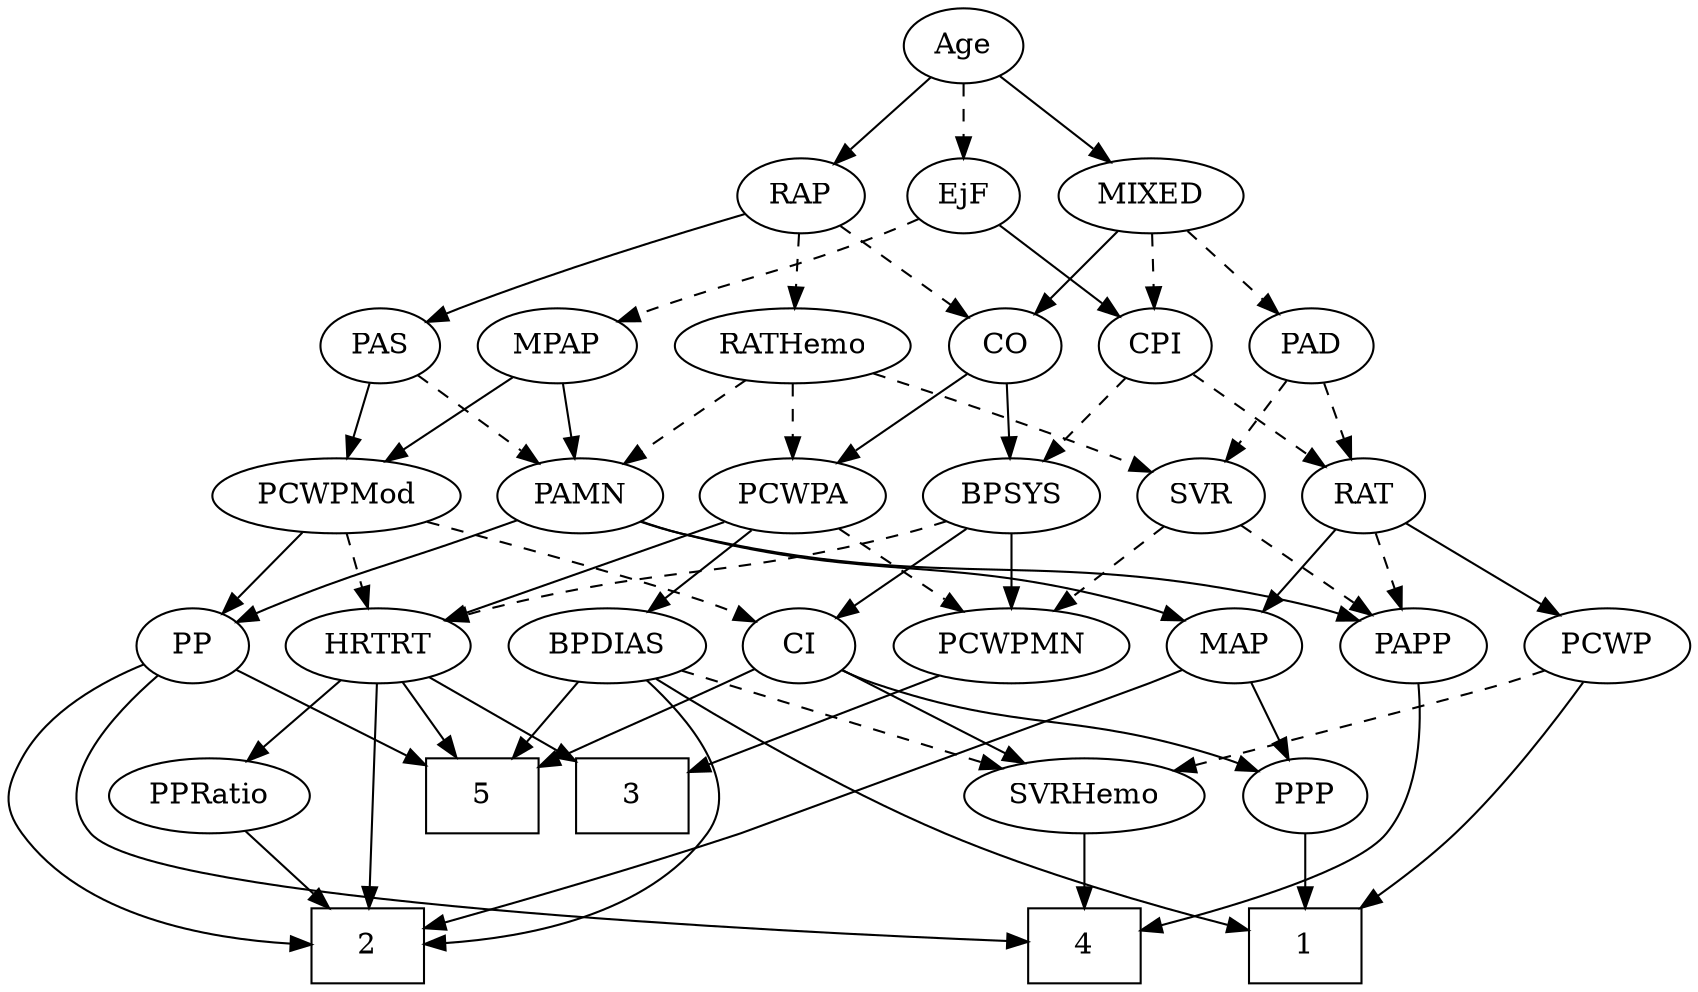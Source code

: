 strict digraph {
	graph [bb="0,0,749.47,468"];
	node [label="\N"];
	1	[height=0.5,
		pos="587.37,18",
		shape=box,
		width=0.75];
	2	[height=0.5,
		pos="156.37,18",
		shape=box,
		width=0.75];
	3	[height=0.5,
		pos="283.37,90",
		shape=box,
		width=0.75];
	4	[height=0.5,
		pos="492.37,18",
		shape=box,
		width=0.75];
	5	[height=0.5,
		pos="211.37,90",
		shape=box,
		width=0.75];
	Age	[height=0.5,
		pos="432.37,450",
		width=0.75];
	EjF	[height=0.5,
		pos="432.37,378",
		width=0.75];
	Age -> EjF	[pos="e,432.37,396.1 432.37,431.7 432.37,423.98 432.37,414.71 432.37,406.11",
		style=dashed];
	RAP	[height=0.5,
		pos="357.37,378",
		width=0.77632];
	Age -> RAP	[pos="e,372.52,393.14 417.19,434.83 406.52,424.87 392.05,411.37 380.02,400.14",
		style=solid];
	MIXED	[height=0.5,
		pos="518.37,378",
		width=1.1193];
	Age -> MIXED	[pos="e,499.75,394.16 448.95,435.5 461.11,425.61 477.87,411.96 491.88,400.56",
		style=solid];
	MPAP	[height=0.5,
		pos="251.37,306",
		width=0.97491];
	EjF -> MPAP	[pos="e,278.8,317.69 410.78,367.02 405.45,364.64 399.73,362.17 394.37,360 350.97,342.43 339.21,340.44 295.37,324 293.02,323.12 290.6,322.21 \
288.17,321.28",
		style=dashed];
	CPI	[height=0.5,
		pos="519.37,306",
		width=0.75];
	EjF -> CPI	[pos="e,502.65,320.46 449.14,363.5 462.02,353.14 480,338.67 494.54,326.97",
		style=solid];
	CO	[height=0.5,
		pos="447.37,306",
		width=0.75];
	RAP -> CO	[pos="e,430.37,320.22 374.72,363.5 388.25,352.98 407.23,338.22 422.4,326.42",
		style=dashed];
	PAS	[height=0.5,
		pos="171.37,306",
		width=0.75];
	RAP -> PAS	[pos="e,192.53,317.43 332.92,369.21 302.99,359.48 250.92,341.92 207.37,324 205.55,323.25 203.68,322.46 201.81,321.64",
		style=solid];
	RATHemo	[height=0.5,
		pos="353.37,306",
		width=1.3721];
	RAP -> RATHemo	[pos="e,354.35,324.1 356.38,359.7 355.94,351.98 355.41,342.71 354.92,334.11",
		style=dashed];
	PAD	[height=0.5,
		pos="593.37,306",
		width=0.79437];
	MIXED -> PAD	[pos="e,578.05,321.3 535.01,361.46 545.46,351.71 559.08,339 570.53,328.32",
		style=dashed];
	MIXED -> CO	[pos="e,461.97,321.39 502.26,361.12 492.51,351.51 479.96,339.13 469.31,328.63",
		style=solid];
	MIXED -> CPI	[pos="e,519.12,324.1 518.62,359.7 518.73,351.98 518.86,342.71 518.98,334.11",
		style=dashed];
	PAMN	[height=0.5,
		pos="257.37,234",
		width=1.011];
	MPAP -> PAMN	[pos="e,255.9,252.1 252.85,287.7 253.51,279.98 254.31,270.71 255.04,262.11",
		style=solid];
	PCWPMod	[height=0.5,
		pos="151.37,234",
		width=1.4443];
	MPAP -> PCWPMod	[pos="e,173.31,250.36 231.13,290.83 216.97,280.92 197.81,267.51 181.82,256.31",
		style=solid];
	BPSYS	[height=0.5,
		pos="450.37,234",
		width=1.0471];
	PCWPMN	[height=0.5,
		pos="450.37,162",
		width=1.3902];
	BPSYS -> PCWPMN	[pos="e,450.37,180.1 450.37,215.7 450.37,207.98 450.37,198.71 450.37,190.11",
		style=solid];
	CI	[height=0.5,
		pos="355.37,162",
		width=0.75];
	BPSYS -> CI	[pos="e,372.79,175.84 430.68,218.5 416.29,207.89 396.62,193.4 381,181.88",
		style=solid];
	HRTRT	[height=0.5,
		pos="168.37,162",
		width=1.1013];
	BPSYS -> HRTRT	[pos="e,197.96,174.03 422.39,221.83 416.5,219.71 410.27,217.65 404.37,216 322.85,193.25 299.12,201.93 217.37,180 214.19,179.15 210.93,\
178.19 207.66,177.18",
		style=dashed];
	RAT	[height=0.5,
		pos="607.37,234",
		width=0.75827];
	PAD -> RAT	[pos="e,603.91,252.28 596.76,288.05 598.3,280.35 600.16,271.03 601.9,262.36",
		style=dashed];
	SVR	[height=0.5,
		pos="534.37,234",
		width=0.77632];
	PAD -> SVR	[pos="e,547.15,250.16 580.57,289.81 572.76,280.55 562.62,268.52 553.83,258.09",
		style=dashed];
	CO -> BPSYS	[pos="e,449.64,252.1 448.11,287.7 448.44,279.98 448.84,270.71 449.21,262.11",
		style=solid];
	PCWPA	[height=0.5,
		pos="353.37,234",
		width=1.1555];
	CO -> PCWPA	[pos="e,373.58,250.05 429.69,291.83 416.23,281.81 397.42,267.81 381.85,256.21",
		style=solid];
	PAS -> PAMN	[pos="e,239.35,249.66 187.95,291.5 200.27,281.47 217.32,267.6 231.44,256.11",
		style=dashed];
	PAS -> PCWPMod	[pos="e,156.3,252.28 166.53,288.05 164.3,280.26 161.6,270.82 159.11,262.08",
		style=solid];
	MAP	[height=0.5,
		pos="549.37,162",
		width=0.84854];
	PAMN -> MAP	[pos="e,526.01,173.99 284.7,221.73 290.47,219.62 296.57,217.58 302.37,216 392.45,191.39 419.81,206.44 509.37,180 511.77,179.29 514.23,\
178.48 516.68,177.6",
		style=solid];
	PP	[height=0.5,
		pos="83.369,162",
		width=0.75];
	PAMN -> PP	[pos="e,104.57,173.33 229.35,222.37 192.13,208.22 129.84,184.48 119.37,180 117.56,179.23 115.7,178.41 113.84,177.58",
		style=solid];
	PAPP	[height=0.5,
		pos="629.37,162",
		width=0.88464];
	PAMN -> PAPP	[pos="e,605.64,174.36 284.17,221.69 290.08,219.53 296.37,217.49 302.37,216 427.15,185.07 465.24,213.46 589.37,180 591.64,179.39 593.96,\
178.67 596.27,177.89",
		style=solid];
	RATHemo -> PAMN	[pos="e,276.98,249.3 332.06,289.46 318.3,279.43 300.25,266.27 285.34,255.4",
		style=dashed];
	RATHemo -> SVR	[pos="e,512.58,245.35 387.99,293.11 417.34,282.83 460.44,267.25 497.37,252 499.23,251.23 501.14,250.42 503.05,249.59",
		style=dashed];
	RATHemo -> PCWPA	[pos="e,353.37,252.1 353.37,287.7 353.37,279.98 353.37,270.71 353.37,262.11",
		style=dashed];
	CPI -> BPSYS	[pos="e,466.09,250.95 505.07,290.5 495.92,281.22 483.85,268.97 473.37,258.34",
		style=dashed];
	CPI -> RAT	[pos="e,590.45,248.46 536.34,291.5 549.36,281.14 567.55,266.67 582.26,254.97",
		style=dashed];
	RAT -> MAP	[pos="e,562.33,178.64 594.78,217.81 587.21,208.67 577.42,196.85 568.86,186.52",
		style=solid];
	PCWP	[height=0.5,
		pos="714.37,162",
		width=0.97491];
	RAT -> PCWP	[pos="e,693.38,176.73 626.01,220.81 642.24,210.19 666.05,194.61 684.87,182.3",
		style=solid];
	RAT -> PAPP	[pos="e,624.09,179.79 612.69,216.05 615.21,208.06 618.26,198.33 621.07,189.4",
		style=dashed];
	SVR -> PCWPMN	[pos="e,469.28,178.76 517.77,219.17 506.21,209.54 490.54,196.47 477.21,185.37",
		style=dashed];
	SVR -> PAPP	[pos="e,610.6,176.83 552.24,219.83 566.3,209.47 586.12,194.87 602.15,183.06",
		style=dashed];
	PCWPMod -> PP	[pos="e,97.665,177.72 135.6,216.76 126.47,207.37 114.85,195.41 104.89,185.15",
		style=solid];
	PCWPMod -> CI	[pos="e,334.26,173.55 190.93,222.16 225.31,212.36 276.23,196.9 319.37,180 321.2,179.28 323.07,178.51 324.95,177.71",
		style=dashed];
	PCWPMod -> HRTRT	[pos="e,164.17,180.28 155.48,216.05 157.38,208.26 159.67,198.82 161.79,190.08",
		style=dashed];
	PCWPA -> PCWPMN	[pos="e,429.16,178.31 373.94,218.15 387.51,208.36 405.52,195.37 420.64,184.45",
		style=dashed];
	BPDIAS	[height=0.5,
		pos="268.37,162",
		width=1.1735];
	PCWPA -> BPDIAS	[pos="e,287.07,178.4 334.92,217.81 323.2,208.15 307.83,195.5 294.82,184.78",
		style=solid];
	PCWPA -> HRTRT	[pos="e,197.74,174.11 322.82,221.44 291.25,209.49 241.86,190.81 207.46,177.79",
		style=solid];
	PCWPMN -> 3	[pos="e,310.5,102.37 418.96,147.83 390.86,136.06 349.66,118.79 320.06,106.38",
		style=solid];
	SVRHemo	[height=0.5,
		pos="492.37,90",
		width=1.3902];
	SVRHemo -> 4	[pos="e,492.37,36.104 492.37,71.697 492.37,63.983 492.37,54.712 492.37,46.112",
		style=solid];
	BPDIAS -> 1	[pos="e,560.15,26.891 291.53,146.94 322.92,128.25 381.05,94.929 433.37,72 472.39,54.896 518.84,39.564 550.44,29.844",
		style=solid];
	BPDIAS -> 2	[pos="e,183.56,18.815 287.79,145.91 308.83,127.7 337.16,96.494 319.37,72 290.83,32.718 232.46,21.979 193.87,19.357",
		style=solid];
	BPDIAS -> 5	[pos="e,225.31,108.12 255.15,144.76 248.23,136.27 239.61,125.68 231.84,116.15",
		style=solid];
	BPDIAS -> SVRHemo	[pos="e,455.16,102.11 300.43,150.18 306.7,148.1 313.23,145.96 319.37,144 361.85,130.41 410.43,115.6 445.27,105.09",
		style=dashed];
	MAP -> 2	[pos="e,183.64,26.121 525.27,150.71 520.03,148.49 514.52,146.16 509.37,144 432.19,111.63 414.27,99.918 335.37,72 286.91,54.854 229.8,38.612 \
193.35,28.734",
		style=solid];
	PPP	[height=0.5,
		pos="587.37,90",
		width=0.75];
	MAP -> PPP	[pos="e,578.6,107.15 558.18,144.76 562.79,136.28 568.52,125.71 573.69,116.2",
		style=solid];
	PP -> 2	[pos="e,129.2,19.708 60.523,152.35 42.185,144.04 17.695,129.55 6.3685,108 -1.0763,93.838 -2.8703,85.063 6.3685,72 31.771,36.084 83.629,\
24.343 119.19,20.599",
		style=solid];
	PP -> 4	[pos="e,465.05,20.124 67.59,147.32 47.885,128.61 19.088,94.792 39.369,72 66.88,41.082 351.59,25.315 455.05,20.573",
		style=solid];
	PP -> 5	[pos="e,184.03,105.95 103.65,149.91 122.82,139.43 152.01,123.46 175.17,110.8",
		style=solid];
	PPP -> 1	[pos="e,587.37,36.104 587.37,71.697 587.37,63.983 587.37,54.712 587.37,46.112",
		style=solid];
	PPRatio	[height=0.5,
		pos="88.369,90",
		width=1.1013];
	PPRatio -> 2	[pos="e,139.57,36.292 103.8,73.116 112.29,64.373 123.02,53.334 132.56,43.51",
		style=solid];
	PCWP -> 1	[pos="e,613.67,36.01 705.8,144.41 695.6,125.59 677.29,94.605 656.37,72 646.21,61.027 633.6,50.617 621.94,41.974",
		style=solid];
	PCWP -> SVRHemo	[pos="e,530.35,101.93 687.5,150.23 681.87,148.08 675.95,145.91 670.37,144 646.26,135.77 584.07,117.5 540.02,104.72",
		style=dashed];
	CI -> 5	[pos="e,238.61,104.24 334.12,150.67 311.45,139.65 275.11,121.98 247.84,108.73",
		style=solid];
	CI -> SVRHemo	[pos="e,464.72,105.13 376.18,150.37 397.24,139.6 430.26,122.74 455.72,109.73",
		style=solid];
	CI -> PPP	[pos="e,566.75,101.68 375.98,150.32 380.94,148.02 386.27,145.75 391.37,144 460.3,120.29 482.44,131.71 551.37,108 553.28,107.34 555.23,\
106.61 557.17,105.84",
		style=solid];
	PAPP -> 4	[pos="e,519.63,26.339 633.2,143.8 636.47,124.44 638.54,92.946 623.37,72 611.91,56.176 564,39.526 529.43,29.204",
		style=solid];
	HRTRT -> 2	[pos="e,157.82,36.189 166.92,143.87 164.88,119.67 161.12,75.211 158.68,46.393",
		style=solid];
	HRTRT -> 3	[pos="e,256.24,107.51 191.09,147.17 207.18,137.38 229.08,124.04 247.52,112.82",
		style=solid];
	HRTRT -> 5	[pos="e,200.65,108.45 178.56,144.41 183.55,136.28 189.68,126.31 195.28,117.18",
		style=solid];
	HRTRT -> PPRatio	[pos="e,105.97,106.4 151.01,145.81 140.08,136.25 125.78,123.74 113.61,113.08",
		style=solid];
}
